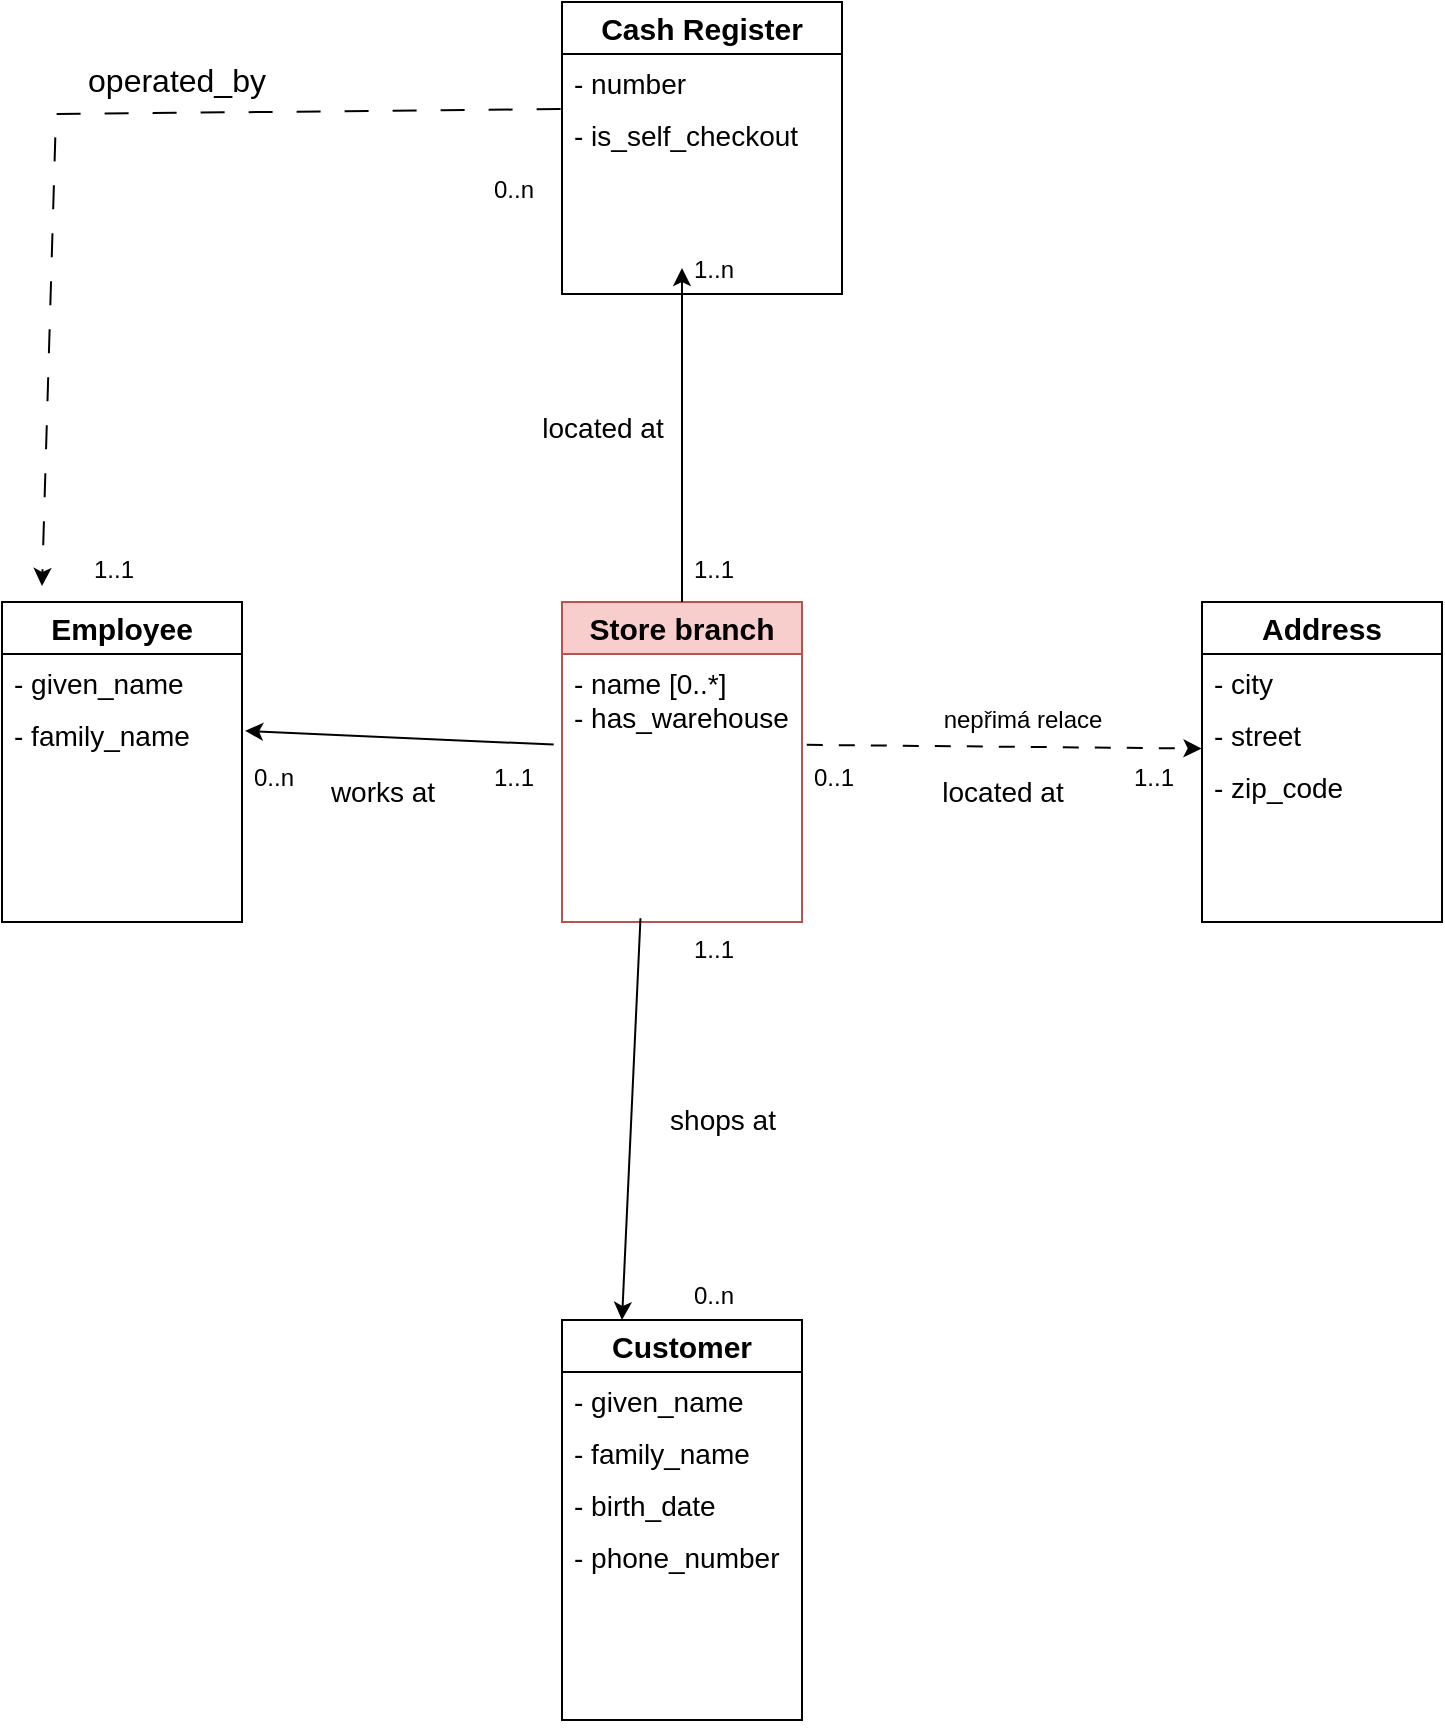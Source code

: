 <mxfile version="25.0.1">
  <diagram name="Stránka-1" id="dNWbUrctn4j_aYPA4oRf">
    <mxGraphModel dx="7666" dy="-4119" grid="1" gridSize="10" guides="1" tooltips="1" connect="1" arrows="1" fold="1" page="1" pageScale="1" pageWidth="827" pageHeight="1169" math="0" shadow="0">
      <root>
        <mxCell id="0" />
        <mxCell id="1" parent="0" />
        <mxCell id="0o5XeDoi76JK4fizYGuf-1" value="&lt;b&gt;&lt;font style=&quot;font-size: 15px;&quot;&gt;Store branch&lt;/font&gt;&lt;/b&gt;" style="swimlane;fontStyle=0;childLayout=stackLayout;horizontal=1;startSize=26;fillColor=#f8cecc;horizontalStack=0;resizeParent=1;resizeParentMax=0;resizeLast=0;collapsible=1;marginBottom=0;whiteSpace=wrap;html=1;strokeColor=#b85450;" vertex="1" parent="1">
          <mxGeometry x="-5692.0" y="5702" width="120" height="160" as="geometry" />
        </mxCell>
        <mxCell id="0o5XeDoi76JK4fizYGuf-2" value="- name [0..*]&lt;br&gt;- has_warehouse" style="text;strokeColor=none;fillColor=none;align=left;verticalAlign=top;spacingLeft=4;spacingRight=4;overflow=hidden;rotatable=0;points=[[0,0.5],[1,0.5]];portConstraint=eastwest;whiteSpace=wrap;html=1;fontSize=14;" vertex="1" parent="0o5XeDoi76JK4fizYGuf-1">
          <mxGeometry y="26" width="120" height="134" as="geometry" />
        </mxCell>
        <mxCell id="0o5XeDoi76JK4fizYGuf-3" value="&lt;b&gt;&lt;font style=&quot;font-size: 15px;&quot;&gt;Address&lt;/font&gt;&lt;/b&gt;" style="swimlane;fontStyle=0;childLayout=stackLayout;horizontal=1;startSize=26;fillColor=none;horizontalStack=0;resizeParent=1;resizeParentMax=0;resizeLast=0;collapsible=1;marginBottom=0;whiteSpace=wrap;html=1;" vertex="1" parent="1">
          <mxGeometry x="-5372.0" y="5702" width="120" height="160" as="geometry" />
        </mxCell>
        <mxCell id="0o5XeDoi76JK4fizYGuf-4" value="- city" style="text;strokeColor=none;fillColor=none;align=left;verticalAlign=top;spacingLeft=4;spacingRight=4;overflow=hidden;rotatable=0;points=[[0,0.5],[1,0.5]];portConstraint=eastwest;whiteSpace=wrap;html=1;fontSize=14;" vertex="1" parent="0o5XeDoi76JK4fizYGuf-3">
          <mxGeometry y="26" width="120" height="26" as="geometry" />
        </mxCell>
        <mxCell id="0o5XeDoi76JK4fizYGuf-5" value="- street" style="text;strokeColor=none;fillColor=none;align=left;verticalAlign=top;spacingLeft=4;spacingRight=4;overflow=hidden;rotatable=0;points=[[0,0.5],[1,0.5]];portConstraint=eastwest;whiteSpace=wrap;html=1;fontSize=14;" vertex="1" parent="0o5XeDoi76JK4fizYGuf-3">
          <mxGeometry y="52" width="120" height="26" as="geometry" />
        </mxCell>
        <mxCell id="0o5XeDoi76JK4fizYGuf-6" value="- zip_code" style="text;strokeColor=none;fillColor=none;align=left;verticalAlign=top;spacingLeft=4;spacingRight=4;overflow=hidden;rotatable=0;points=[[0,0.5],[1,0.5]];portConstraint=eastwest;whiteSpace=wrap;html=1;fontSize=14;" vertex="1" parent="0o5XeDoi76JK4fizYGuf-3">
          <mxGeometry y="78" width="120" height="82" as="geometry" />
        </mxCell>
        <mxCell id="0o5XeDoi76JK4fizYGuf-7" value="located at" style="text;align=center;fontStyle=0;verticalAlign=middle;spacingLeft=3;spacingRight=3;strokeColor=none;rotatable=0;points=[[0,0.5],[1,0.5]];portConstraint=eastwest;html=1;fontSize=14;" vertex="1" parent="1">
          <mxGeometry x="-5512.0" y="5784" width="80" height="26" as="geometry" />
        </mxCell>
        <mxCell id="0o5XeDoi76JK4fizYGuf-8" value="0..1" style="text;strokeColor=none;fillColor=none;align=left;verticalAlign=top;spacingLeft=4;spacingRight=4;overflow=hidden;rotatable=0;points=[[0,0.5],[1,0.5]];portConstraint=eastwest;whiteSpace=wrap;html=1;" vertex="1" parent="1">
          <mxGeometry x="-5572.0" y="5776" width="40" height="26" as="geometry" />
        </mxCell>
        <mxCell id="0o5XeDoi76JK4fizYGuf-9" value="1..1" style="text;strokeColor=none;fillColor=none;align=left;verticalAlign=top;spacingLeft=4;spacingRight=4;overflow=hidden;rotatable=0;points=[[0,0.5],[1,0.5]];portConstraint=eastwest;whiteSpace=wrap;html=1;" vertex="1" parent="1">
          <mxGeometry x="-5412.0" y="5776" width="40" height="26" as="geometry" />
        </mxCell>
        <mxCell id="0o5XeDoi76JK4fizYGuf-10" value="&lt;b&gt;&lt;font style=&quot;font-size: 15px;&quot;&gt;Customer&lt;/font&gt;&lt;/b&gt;" style="swimlane;fontStyle=0;childLayout=stackLayout;horizontal=1;startSize=26;fillColor=none;horizontalStack=0;resizeParent=1;resizeParentMax=0;resizeLast=0;collapsible=1;marginBottom=0;whiteSpace=wrap;html=1;" vertex="1" parent="1">
          <mxGeometry x="-5692.0" y="6061" width="120" height="200" as="geometry" />
        </mxCell>
        <mxCell id="0o5XeDoi76JK4fizYGuf-11" value="-&amp;nbsp;given_name" style="text;strokeColor=none;fillColor=none;align=left;verticalAlign=top;spacingLeft=4;spacingRight=4;overflow=hidden;rotatable=0;points=[[0,0.5],[1,0.5]];portConstraint=eastwest;whiteSpace=wrap;html=1;fontSize=14;" vertex="1" parent="0o5XeDoi76JK4fizYGuf-10">
          <mxGeometry y="26" width="120" height="26" as="geometry" />
        </mxCell>
        <mxCell id="0o5XeDoi76JK4fizYGuf-12" value="-&amp;nbsp;family_name" style="text;strokeColor=none;fillColor=none;align=left;verticalAlign=top;spacingLeft=4;spacingRight=4;overflow=hidden;rotatable=0;points=[[0,0.5],[1,0.5]];portConstraint=eastwest;whiteSpace=wrap;html=1;fontSize=14;" vertex="1" parent="0o5XeDoi76JK4fizYGuf-10">
          <mxGeometry y="52" width="120" height="26" as="geometry" />
        </mxCell>
        <mxCell id="0o5XeDoi76JK4fizYGuf-13" value="- birth_date" style="text;strokeColor=none;fillColor=none;align=left;verticalAlign=top;spacingLeft=4;spacingRight=4;overflow=hidden;rotatable=0;points=[[0,0.5],[1,0.5]];portConstraint=eastwest;whiteSpace=wrap;html=1;fontSize=14;" vertex="1" parent="0o5XeDoi76JK4fizYGuf-10">
          <mxGeometry y="78" width="120" height="26" as="geometry" />
        </mxCell>
        <mxCell id="0o5XeDoi76JK4fizYGuf-14" value="-&amp;nbsp;phone_number" style="text;strokeColor=none;fillColor=none;align=left;verticalAlign=top;spacingLeft=4;spacingRight=4;overflow=hidden;rotatable=0;points=[[0,0.5],[1,0.5]];portConstraint=eastwest;whiteSpace=wrap;html=1;fontSize=14;" vertex="1" parent="0o5XeDoi76JK4fizYGuf-10">
          <mxGeometry y="104" width="120" height="96" as="geometry" />
        </mxCell>
        <mxCell id="0o5XeDoi76JK4fizYGuf-15" value="1..1" style="text;strokeColor=none;fillColor=none;align=left;verticalAlign=top;spacingLeft=4;spacingRight=4;overflow=hidden;rotatable=0;points=[[0,0.5],[1,0.5]];portConstraint=eastwest;whiteSpace=wrap;html=1;" vertex="1" parent="1">
          <mxGeometry x="-5632.0" y="5862" width="40" height="26" as="geometry" />
        </mxCell>
        <mxCell id="0o5XeDoi76JK4fizYGuf-16" value="0..n" style="text;strokeColor=none;fillColor=none;align=left;verticalAlign=top;spacingLeft=4;spacingRight=4;overflow=hidden;rotatable=0;points=[[0,0.5],[1,0.5]];portConstraint=eastwest;whiteSpace=wrap;html=1;" vertex="1" parent="1">
          <mxGeometry x="-5632.0" y="6035" width="40" height="26" as="geometry" />
        </mxCell>
        <mxCell id="0o5XeDoi76JK4fizYGuf-17" value="shops at" style="text;align=center;fontStyle=0;verticalAlign=middle;spacingLeft=3;spacingRight=3;strokeColor=none;rotatable=0;points=[[0,0.5],[1,0.5]];portConstraint=eastwest;html=1;fontSize=14;" vertex="1" parent="1">
          <mxGeometry x="-5652.0" y="5948" width="80" height="26" as="geometry" />
        </mxCell>
        <mxCell id="0o5XeDoi76JK4fizYGuf-18" value="&lt;b&gt;&lt;font style=&quot;font-size: 15px;&quot;&gt;Employee&lt;/font&gt;&lt;/b&gt;" style="swimlane;fontStyle=0;childLayout=stackLayout;horizontal=1;startSize=26;fillColor=none;horizontalStack=0;resizeParent=1;resizeParentMax=0;resizeLast=0;collapsible=1;marginBottom=0;whiteSpace=wrap;html=1;" vertex="1" parent="1">
          <mxGeometry x="-5972.0" y="5702" width="120" height="160" as="geometry" />
        </mxCell>
        <mxCell id="0o5XeDoi76JK4fizYGuf-19" value="- given_name" style="text;strokeColor=none;fillColor=none;align=left;verticalAlign=top;spacingLeft=4;spacingRight=4;overflow=hidden;rotatable=0;points=[[0,0.5],[1,0.5]];portConstraint=eastwest;whiteSpace=wrap;html=1;fontSize=14;" vertex="1" parent="0o5XeDoi76JK4fizYGuf-18">
          <mxGeometry y="26" width="120" height="26" as="geometry" />
        </mxCell>
        <mxCell id="0o5XeDoi76JK4fizYGuf-20" value="-&amp;nbsp;family_name" style="text;strokeColor=none;fillColor=none;align=left;verticalAlign=top;spacingLeft=4;spacingRight=4;overflow=hidden;rotatable=0;points=[[0,0.5],[1,0.5]];portConstraint=eastwest;whiteSpace=wrap;html=1;fontSize=14;" vertex="1" parent="0o5XeDoi76JK4fizYGuf-18">
          <mxGeometry y="52" width="120" height="108" as="geometry" />
        </mxCell>
        <mxCell id="0o5XeDoi76JK4fizYGuf-21" value="0..n" style="text;strokeColor=none;fillColor=none;align=left;verticalAlign=top;spacingLeft=4;spacingRight=4;overflow=hidden;rotatable=0;points=[[0,0.5],[1,0.5]];portConstraint=eastwest;whiteSpace=wrap;html=1;" vertex="1" parent="1">
          <mxGeometry x="-5852.0" y="5776" width="40" height="26" as="geometry" />
        </mxCell>
        <mxCell id="0o5XeDoi76JK4fizYGuf-22" value="1..1" style="text;strokeColor=none;fillColor=none;align=left;verticalAlign=top;spacingLeft=4;spacingRight=4;overflow=hidden;rotatable=0;points=[[0,0.5],[1,0.5]];portConstraint=eastwest;whiteSpace=wrap;html=1;" vertex="1" parent="1">
          <mxGeometry x="-5732.0" y="5776" width="40" height="26" as="geometry" />
        </mxCell>
        <mxCell id="0o5XeDoi76JK4fizYGuf-23" value="works at" style="text;align=center;fontStyle=0;verticalAlign=middle;spacingLeft=3;spacingRight=3;strokeColor=none;rotatable=0;points=[[0,0.5],[1,0.5]];portConstraint=eastwest;html=1;fontSize=14;" vertex="1" parent="1">
          <mxGeometry x="-5822.0" y="5784" width="80" height="26" as="geometry" />
        </mxCell>
        <mxCell id="0o5XeDoi76JK4fizYGuf-24" value="&lt;b&gt;&lt;font style=&quot;font-size: 15px;&quot;&gt;Cash Register&lt;/font&gt;&lt;/b&gt;" style="swimlane;fontStyle=0;childLayout=stackLayout;horizontal=1;startSize=26;horizontalStack=0;resizeParent=1;resizeParentMax=0;resizeLast=0;collapsible=1;marginBottom=0;whiteSpace=wrap;html=1;" vertex="1" parent="1">
          <mxGeometry x="-5692.0" y="5402" width="140" height="146" as="geometry" />
        </mxCell>
        <mxCell id="0o5XeDoi76JK4fizYGuf-25" value="-&amp;nbsp;number" style="text;strokeColor=none;fillColor=none;align=left;verticalAlign=top;spacingLeft=4;spacingRight=4;overflow=hidden;rotatable=0;points=[[0,0.5],[1,0.5]];portConstraint=eastwest;whiteSpace=wrap;html=1;fontSize=14;" vertex="1" parent="0o5XeDoi76JK4fizYGuf-24">
          <mxGeometry y="26" width="140" height="26" as="geometry" />
        </mxCell>
        <mxCell id="0o5XeDoi76JK4fizYGuf-26" value="- is_self_checkout" style="text;strokeColor=none;fillColor=none;align=left;verticalAlign=top;spacingLeft=4;spacingRight=4;overflow=hidden;rotatable=0;points=[[0,0.5],[1,0.5]];portConstraint=eastwest;whiteSpace=wrap;html=1;fontSize=14;" vertex="1" parent="0o5XeDoi76JK4fizYGuf-24">
          <mxGeometry y="52" width="140" height="26" as="geometry" />
        </mxCell>
        <mxCell id="0o5XeDoi76JK4fizYGuf-27" value="&lt;div&gt;&lt;br&gt;&lt;/div&gt;&lt;div&gt;&lt;br&gt;&lt;/div&gt;" style="text;strokeColor=none;fillColor=none;align=left;verticalAlign=top;spacingLeft=4;spacingRight=4;overflow=hidden;rotatable=0;points=[[0,0.5],[1,0.5]];portConstraint=eastwest;whiteSpace=wrap;html=1;" vertex="1" parent="0o5XeDoi76JK4fizYGuf-24">
          <mxGeometry y="78" width="140" height="68" as="geometry" />
        </mxCell>
        <mxCell id="0o5XeDoi76JK4fizYGuf-28" value="1..n" style="text;strokeColor=none;fillColor=none;align=left;verticalAlign=top;spacingLeft=4;spacingRight=4;overflow=hidden;rotatable=0;points=[[0,0.5],[1,0.5]];portConstraint=eastwest;whiteSpace=wrap;html=1;" vertex="1" parent="1">
          <mxGeometry x="-5632.0" y="5522" width="40" height="26" as="geometry" />
        </mxCell>
        <mxCell id="0o5XeDoi76JK4fizYGuf-29" value="1..1" style="text;strokeColor=none;fillColor=none;align=left;verticalAlign=top;spacingLeft=4;spacingRight=4;overflow=hidden;rotatable=0;points=[[0,0.5],[1,0.5]];portConstraint=eastwest;whiteSpace=wrap;html=1;" vertex="1" parent="1">
          <mxGeometry x="-5632.0" y="5672" width="40" height="30" as="geometry" />
        </mxCell>
        <mxCell id="0o5XeDoi76JK4fizYGuf-30" value="&lt;font style=&quot;font-size: 14px;&quot;&gt;located at&lt;/font&gt;" style="text;align=center;fontStyle=0;verticalAlign=middle;spacingLeft=3;spacingRight=3;strokeColor=none;rotatable=0;points=[[0,0.5],[1,0.5]];portConstraint=eastwest;html=1;" vertex="1" parent="1">
          <mxGeometry x="-5712.0" y="5602" width="80" height="26" as="geometry" />
        </mxCell>
        <mxCell id="0o5XeDoi76JK4fizYGuf-31" value="1..1" style="text;strokeColor=none;fillColor=none;align=left;verticalAlign=top;spacingLeft=4;spacingRight=4;overflow=hidden;rotatable=0;points=[[0,0.5],[1,0.5]];portConstraint=eastwest;whiteSpace=wrap;html=1;" vertex="1" parent="1">
          <mxGeometry x="-5932.0" y="5672" width="40" height="26" as="geometry" />
        </mxCell>
        <mxCell id="0o5XeDoi76JK4fizYGuf-32" value="0..n" style="text;strokeColor=none;fillColor=none;align=left;verticalAlign=top;spacingLeft=4;spacingRight=4;overflow=hidden;rotatable=0;points=[[0,0.5],[1,0.5]];portConstraint=eastwest;whiteSpace=wrap;html=1;" vertex="1" parent="1">
          <mxGeometry x="-5732.0" y="5482" width="40" height="26" as="geometry" />
        </mxCell>
        <mxCell id="0o5XeDoi76JK4fizYGuf-33" value="" style="endArrow=classic;html=1;rounded=0;entryX=0;entryY=0.5;entryDx=0;entryDy=0;" edge="1" parent="1" source="0o5XeDoi76JK4fizYGuf-1" target="0o5XeDoi76JK4fizYGuf-28">
          <mxGeometry width="50" height="50" relative="1" as="geometry">
            <mxPoint x="-5360.0" y="5675" as="sourcePoint" />
            <mxPoint x="-5530" y="5603" as="targetPoint" />
          </mxGeometry>
        </mxCell>
        <mxCell id="0o5XeDoi76JK4fizYGuf-34" value="" style="endArrow=classic;html=1;rounded=0;exitX=1.02;exitY=0.339;exitDx=0;exitDy=0;exitPerimeter=0;entryX=-0.002;entryY=0.818;entryDx=0;entryDy=0;entryPerimeter=0;dashed=1;dashPattern=8 8;" edge="1" parent="1" source="0o5XeDoi76JK4fizYGuf-2" target="0o5XeDoi76JK4fizYGuf-5">
          <mxGeometry width="50" height="50" relative="1" as="geometry">
            <mxPoint x="-5360.0" y="5735" as="sourcePoint" />
            <mxPoint x="-5310.0" y="5685" as="targetPoint" />
          </mxGeometry>
        </mxCell>
        <mxCell id="0o5XeDoi76JK4fizYGuf-35" value="" style="endArrow=classic;html=1;rounded=0;exitX=0.896;exitY=-0.104;exitDx=0;exitDy=0;exitPerimeter=0;entryX=1.013;entryY=0.115;entryDx=0;entryDy=0;entryPerimeter=0;" edge="1" parent="1" source="0o5XeDoi76JK4fizYGuf-22" target="0o5XeDoi76JK4fizYGuf-20">
          <mxGeometry width="50" height="50" relative="1" as="geometry">
            <mxPoint x="-5694.52" y="5772.258" as="sourcePoint" />
            <mxPoint x="-5944" y="5949" as="targetPoint" />
          </mxGeometry>
        </mxCell>
        <mxCell id="0o5XeDoi76JK4fizYGuf-36" value="" style="endArrow=classic;html=1;rounded=0;strokeColor=#000000;entryX=0.25;entryY=0;entryDx=0;entryDy=0;exitX=0.327;exitY=0.986;exitDx=0;exitDy=0;exitPerimeter=0;" edge="1" parent="1" source="0o5XeDoi76JK4fizYGuf-2" target="0o5XeDoi76JK4fizYGuf-10">
          <mxGeometry width="50" height="50" relative="1" as="geometry">
            <mxPoint x="-5662" y="5859" as="sourcePoint" />
            <mxPoint x="-5620" y="5932" as="targetPoint" />
          </mxGeometry>
        </mxCell>
        <mxCell id="0o5XeDoi76JK4fizYGuf-37" value="" style="endArrow=classic;html=1;rounded=0;exitX=-0.005;exitY=0.06;exitDx=0;exitDy=0;exitPerimeter=0;strokeColor=#000000;dashed=1;dashPattern=12 12;" edge="1" parent="1" source="0o5XeDoi76JK4fizYGuf-26">
          <mxGeometry width="50" height="50" relative="1" as="geometry">
            <mxPoint x="-5945" y="5702" as="sourcePoint" />
            <mxPoint x="-5952" y="5694" as="targetPoint" />
            <Array as="points">
              <mxPoint x="-5945.0" y="5458" />
            </Array>
          </mxGeometry>
        </mxCell>
        <mxCell id="0o5XeDoi76JK4fizYGuf-38" value="operated_by&lt;div&gt;&lt;br&gt;&lt;/div&gt;" style="text;html=1;align=center;verticalAlign=middle;resizable=0;points=[];autosize=1;strokeColor=none;fillColor=none;fontSize=16;" vertex="1" parent="1">
          <mxGeometry x="-5939" y="5426" width="107" height="50" as="geometry" />
        </mxCell>
        <mxCell id="0o5XeDoi76JK4fizYGuf-39" value="nepřimá relace" style="text;html=1;align=center;verticalAlign=middle;resizable=0;points=[];autosize=1;strokeColor=none;fillColor=none;" vertex="1" parent="1">
          <mxGeometry x="-5512" y="5746" width="100" height="30" as="geometry" />
        </mxCell>
      </root>
    </mxGraphModel>
  </diagram>
</mxfile>
